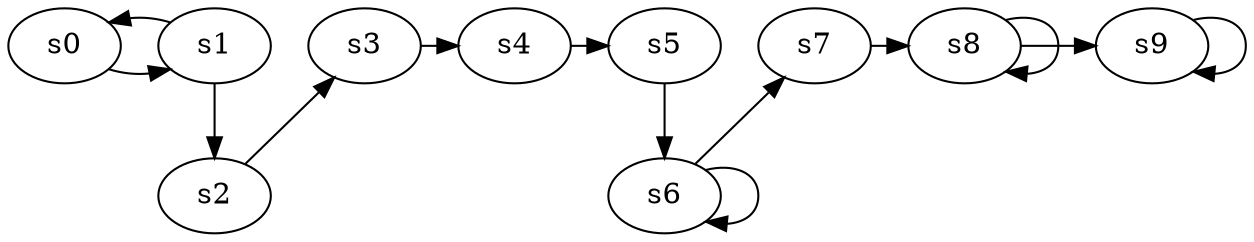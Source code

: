 digraph game_0041_chain_10 {
    s0 [name="s0", player=0];
    s1 [name="s1", player=1];
    s2 [name="s2", player=0];
    s3 [name="s3", player=1];
    s4 [name="s4", player=0];
    s5 [name="s5", player=1];
    s6 [name="s6", player=0, target=1];
    s7 [name="s7", player=1, target=1];
    s8 [name="s8", player=0];
    s9 [name="s9", player=1];

    s0 -> s1 [constraint="time == 4"];
    s1 -> s2;
    s2 -> s3 [constraint="time % 2 == 0"];
    s3 -> s4 [constraint="time == 6 || time == 10 || time == 12 || time == 16 || time == 19"];
    s4 -> s5 [constraint="time == 1 || time == 17 || time == 18"];
    s5 -> s6;
    s6 -> s7 [constraint="time == 2 || time == 10 || time == 17"];
    s7 -> s8 [constraint="time % 4 == 3"];
    s8 -> s9 [constraint="time % 4 == 2"];
    s1 -> s0 [constraint="!(time % 3 == 0)"];
    s6 -> s6 [constraint="time % 3 == 0"];
    s8 -> s8 [constraint="time % 2 == 0"];
    s9 -> s9 [constraint="time % 2 == 0"];
}
